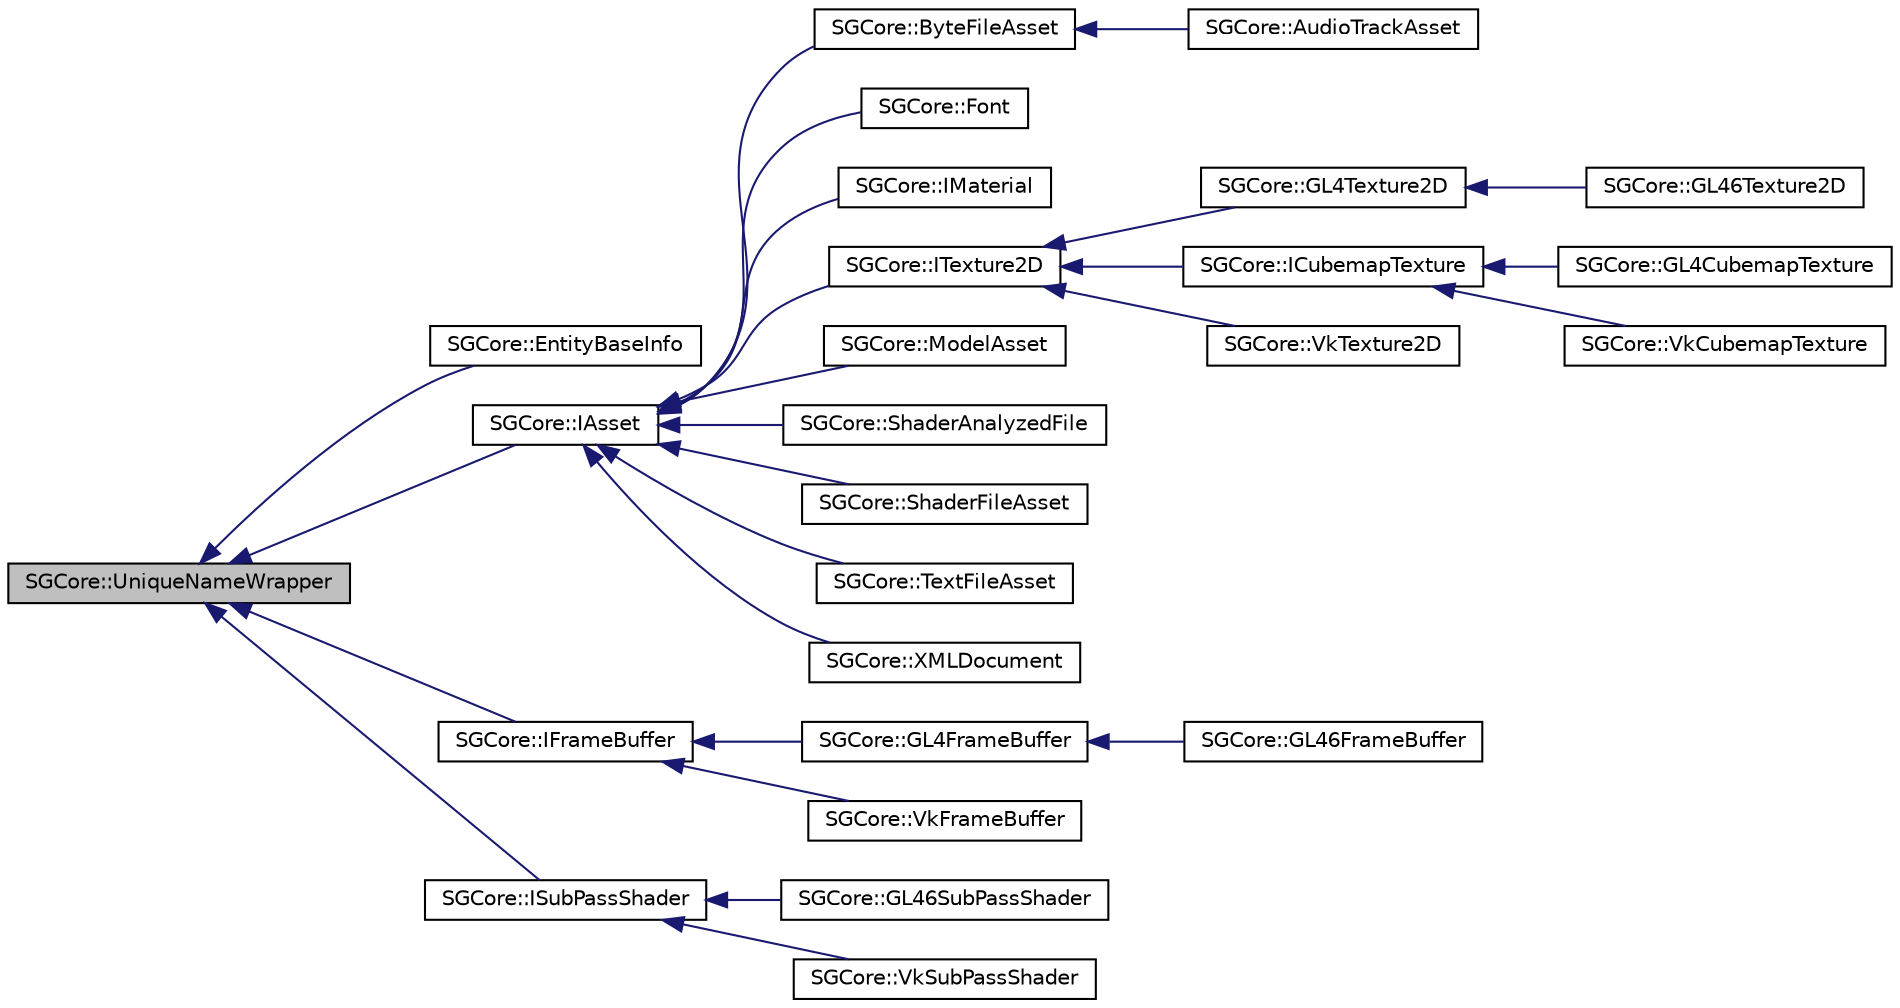 digraph "SGCore::UniqueNameWrapper"
{
 // LATEX_PDF_SIZE
  edge [fontname="Helvetica",fontsize="10",labelfontname="Helvetica",labelfontsize="10"];
  node [fontname="Helvetica",fontsize="10",shape=record];
  rankdir="LR";
  Node1 [label="SGCore::UniqueNameWrapper",height=0.2,width=0.4,color="black", fillcolor="grey75", style="filled", fontcolor="black",tooltip=" "];
  Node1 -> Node2 [dir="back",color="midnightblue",fontsize="10",style="solid"];
  Node2 [label="SGCore::EntityBaseInfo",height=0.2,width=0.4,color="black", fillcolor="white", style="filled",URL="$structSGCore_1_1EntityBaseInfo.html",tooltip=" "];
  Node1 -> Node3 [dir="back",color="midnightblue",fontsize="10",style="solid"];
  Node3 [label="SGCore::IAsset",height=0.2,width=0.4,color="black", fillcolor="white", style="filled",URL="$classSGCore_1_1IAsset.html",tooltip=" "];
  Node3 -> Node4 [dir="back",color="midnightblue",fontsize="10",style="solid"];
  Node4 [label="SGCore::ByteFileAsset",height=0.2,width=0.4,color="black", fillcolor="white", style="filled",URL="$structSGCore_1_1ByteFileAsset.html",tooltip=" "];
  Node4 -> Node5 [dir="back",color="midnightblue",fontsize="10",style="solid"];
  Node5 [label="SGCore::AudioTrackAsset",height=0.2,width=0.4,color="black", fillcolor="white", style="filled",URL="$structSGCore_1_1AudioTrackAsset.html",tooltip=" "];
  Node3 -> Node6 [dir="back",color="midnightblue",fontsize="10",style="solid"];
  Node6 [label="SGCore::Font",height=0.2,width=0.4,color="black", fillcolor="white", style="filled",URL="$structSGCore_1_1Font.html",tooltip=" "];
  Node3 -> Node7 [dir="back",color="midnightblue",fontsize="10",style="solid"];
  Node7 [label="SGCore::IMaterial",height=0.2,width=0.4,color="black", fillcolor="white", style="filled",URL="$classSGCore_1_1IMaterial.html",tooltip=" "];
  Node3 -> Node8 [dir="back",color="midnightblue",fontsize="10",style="solid"];
  Node8 [label="SGCore::ITexture2D",height=0.2,width=0.4,color="black", fillcolor="white", style="filled",URL="$classSGCore_1_1ITexture2D.html",tooltip=" "];
  Node8 -> Node9 [dir="back",color="midnightblue",fontsize="10",style="solid"];
  Node9 [label="SGCore::GL4Texture2D",height=0.2,width=0.4,color="black", fillcolor="white", style="filled",URL="$classSGCore_1_1GL4Texture2D.html",tooltip=" "];
  Node9 -> Node10 [dir="back",color="midnightblue",fontsize="10",style="solid"];
  Node10 [label="SGCore::GL46Texture2D",height=0.2,width=0.4,color="black", fillcolor="white", style="filled",URL="$classSGCore_1_1GL46Texture2D.html",tooltip=" "];
  Node8 -> Node11 [dir="back",color="midnightblue",fontsize="10",style="solid"];
  Node11 [label="SGCore::ICubemapTexture",height=0.2,width=0.4,color="black", fillcolor="white", style="filled",URL="$structSGCore_1_1ICubemapTexture.html",tooltip=" "];
  Node11 -> Node12 [dir="back",color="midnightblue",fontsize="10",style="solid"];
  Node12 [label="SGCore::GL4CubemapTexture",height=0.2,width=0.4,color="black", fillcolor="white", style="filled",URL="$classSGCore_1_1GL4CubemapTexture.html",tooltip=" "];
  Node11 -> Node13 [dir="back",color="midnightblue",fontsize="10",style="solid"];
  Node13 [label="SGCore::VkCubemapTexture",height=0.2,width=0.4,color="black", fillcolor="white", style="filled",URL="$classSGCore_1_1VkCubemapTexture.html",tooltip=" "];
  Node8 -> Node14 [dir="back",color="midnightblue",fontsize="10",style="solid"];
  Node14 [label="SGCore::VkTexture2D",height=0.2,width=0.4,color="black", fillcolor="white", style="filled",URL="$classSGCore_1_1VkTexture2D.html",tooltip=" "];
  Node3 -> Node15 [dir="back",color="midnightblue",fontsize="10",style="solid"];
  Node15 [label="SGCore::ModelAsset",height=0.2,width=0.4,color="black", fillcolor="white", style="filled",URL="$classSGCore_1_1ModelAsset.html",tooltip=" "];
  Node3 -> Node16 [dir="back",color="midnightblue",fontsize="10",style="solid"];
  Node16 [label="SGCore::ShaderAnalyzedFile",height=0.2,width=0.4,color="black", fillcolor="white", style="filled",URL="$structSGCore_1_1ShaderAnalyzedFile.html",tooltip=" "];
  Node3 -> Node17 [dir="back",color="midnightblue",fontsize="10",style="solid"];
  Node17 [label="SGCore::ShaderFileAsset",height=0.2,width=0.4,color="black", fillcolor="white", style="filled",URL="$structSGCore_1_1ShaderFileAsset.html",tooltip=" "];
  Node3 -> Node18 [dir="back",color="midnightblue",fontsize="10",style="solid"];
  Node18 [label="SGCore::TextFileAsset",height=0.2,width=0.4,color="black", fillcolor="white", style="filled",URL="$structSGCore_1_1TextFileAsset.html",tooltip=" "];
  Node3 -> Node19 [dir="back",color="midnightblue",fontsize="10",style="solid"];
  Node19 [label="SGCore::XMLDocument",height=0.2,width=0.4,color="black", fillcolor="white", style="filled",URL="$structSGCore_1_1XMLDocument.html",tooltip=" "];
  Node1 -> Node20 [dir="back",color="midnightblue",fontsize="10",style="solid"];
  Node20 [label="SGCore::IFrameBuffer",height=0.2,width=0.4,color="black", fillcolor="white", style="filled",URL="$classSGCore_1_1IFrameBuffer.html",tooltip=" "];
  Node20 -> Node21 [dir="back",color="midnightblue",fontsize="10",style="solid"];
  Node21 [label="SGCore::GL4FrameBuffer",height=0.2,width=0.4,color="black", fillcolor="white", style="filled",URL="$classSGCore_1_1GL4FrameBuffer.html",tooltip=" "];
  Node21 -> Node22 [dir="back",color="midnightblue",fontsize="10",style="solid"];
  Node22 [label="SGCore::GL46FrameBuffer",height=0.2,width=0.4,color="black", fillcolor="white", style="filled",URL="$classSGCore_1_1GL46FrameBuffer.html",tooltip=" "];
  Node20 -> Node23 [dir="back",color="midnightblue",fontsize="10",style="solid"];
  Node23 [label="SGCore::VkFrameBuffer",height=0.2,width=0.4,color="black", fillcolor="white", style="filled",URL="$classSGCore_1_1VkFrameBuffer.html",tooltip=" "];
  Node1 -> Node24 [dir="back",color="midnightblue",fontsize="10",style="solid"];
  Node24 [label="SGCore::ISubPassShader",height=0.2,width=0.4,color="black", fillcolor="white", style="filled",URL="$classSGCore_1_1ISubPassShader.html",tooltip=" "];
  Node24 -> Node25 [dir="back",color="midnightblue",fontsize="10",style="solid"];
  Node25 [label="SGCore::GL46SubPassShader",height=0.2,width=0.4,color="black", fillcolor="white", style="filled",URL="$classSGCore_1_1GL46SubPassShader.html",tooltip=" "];
  Node24 -> Node26 [dir="back",color="midnightblue",fontsize="10",style="solid"];
  Node26 [label="SGCore::VkSubPassShader",height=0.2,width=0.4,color="black", fillcolor="white", style="filled",URL="$classSGCore_1_1VkSubPassShader.html",tooltip=" "];
}
